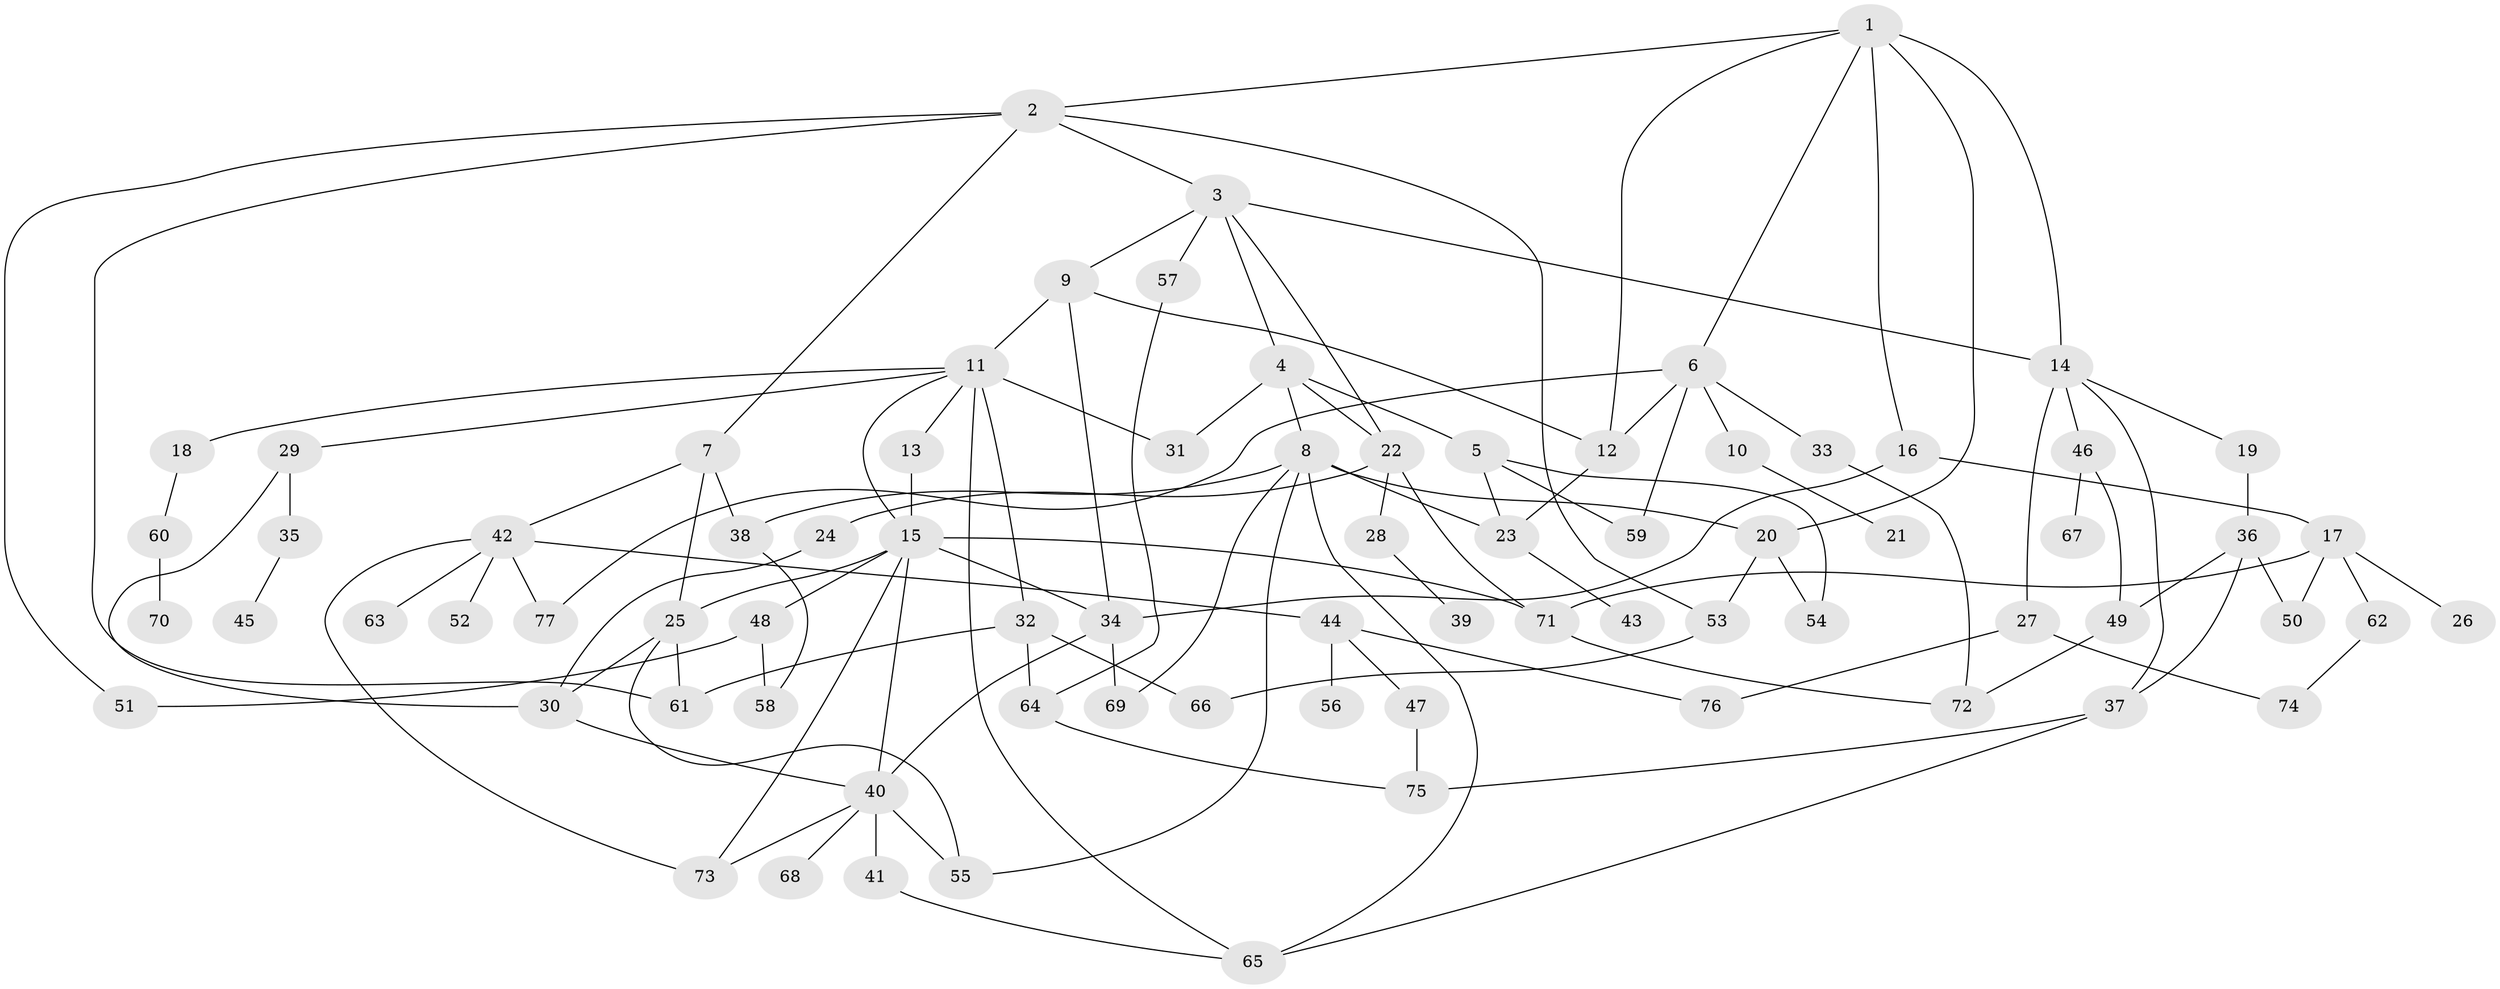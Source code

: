 // original degree distribution, {6: 0.0625, 5: 0.046875, 4: 0.1171875, 2: 0.28125, 10: 0.0078125, 3: 0.234375, 7: 0.015625, 1: 0.234375}
// Generated by graph-tools (version 1.1) at 2025/48/03/04/25 22:48:51]
// undirected, 77 vertices, 122 edges
graph export_dot {
  node [color=gray90,style=filled];
  1;
  2;
  3;
  4;
  5;
  6;
  7;
  8;
  9;
  10;
  11;
  12;
  13;
  14;
  15;
  16;
  17;
  18;
  19;
  20;
  21;
  22;
  23;
  24;
  25;
  26;
  27;
  28;
  29;
  30;
  31;
  32;
  33;
  34;
  35;
  36;
  37;
  38;
  39;
  40;
  41;
  42;
  43;
  44;
  45;
  46;
  47;
  48;
  49;
  50;
  51;
  52;
  53;
  54;
  55;
  56;
  57;
  58;
  59;
  60;
  61;
  62;
  63;
  64;
  65;
  66;
  67;
  68;
  69;
  70;
  71;
  72;
  73;
  74;
  75;
  76;
  77;
  1 -- 2 [weight=1.0];
  1 -- 6 [weight=1.0];
  1 -- 12 [weight=1.0];
  1 -- 14 [weight=1.0];
  1 -- 16 [weight=1.0];
  1 -- 20 [weight=1.0];
  2 -- 3 [weight=1.0];
  2 -- 7 [weight=1.0];
  2 -- 51 [weight=1.0];
  2 -- 53 [weight=1.0];
  2 -- 61 [weight=1.0];
  3 -- 4 [weight=1.0];
  3 -- 9 [weight=1.0];
  3 -- 14 [weight=1.0];
  3 -- 22 [weight=1.0];
  3 -- 57 [weight=1.0];
  4 -- 5 [weight=1.0];
  4 -- 8 [weight=1.0];
  4 -- 22 [weight=1.0];
  4 -- 31 [weight=1.0];
  5 -- 23 [weight=1.0];
  5 -- 54 [weight=1.0];
  5 -- 59 [weight=1.0];
  6 -- 10 [weight=1.0];
  6 -- 12 [weight=1.0];
  6 -- 33 [weight=1.0];
  6 -- 59 [weight=1.0];
  6 -- 77 [weight=1.0];
  7 -- 25 [weight=1.0];
  7 -- 38 [weight=1.0];
  7 -- 42 [weight=1.0];
  8 -- 20 [weight=1.0];
  8 -- 23 [weight=1.0];
  8 -- 38 [weight=1.0];
  8 -- 55 [weight=2.0];
  8 -- 65 [weight=1.0];
  8 -- 69 [weight=1.0];
  9 -- 11 [weight=2.0];
  9 -- 12 [weight=1.0];
  9 -- 34 [weight=1.0];
  10 -- 21 [weight=1.0];
  11 -- 13 [weight=1.0];
  11 -- 15 [weight=1.0];
  11 -- 18 [weight=1.0];
  11 -- 29 [weight=1.0];
  11 -- 31 [weight=1.0];
  11 -- 32 [weight=1.0];
  11 -- 65 [weight=1.0];
  12 -- 23 [weight=1.0];
  13 -- 15 [weight=1.0];
  14 -- 19 [weight=1.0];
  14 -- 27 [weight=1.0];
  14 -- 37 [weight=1.0];
  14 -- 46 [weight=1.0];
  15 -- 25 [weight=1.0];
  15 -- 34 [weight=1.0];
  15 -- 40 [weight=1.0];
  15 -- 48 [weight=1.0];
  15 -- 71 [weight=1.0];
  15 -- 73 [weight=1.0];
  16 -- 17 [weight=1.0];
  16 -- 34 [weight=1.0];
  17 -- 26 [weight=1.0];
  17 -- 50 [weight=1.0];
  17 -- 62 [weight=1.0];
  17 -- 71 [weight=1.0];
  18 -- 60 [weight=1.0];
  19 -- 36 [weight=1.0];
  20 -- 53 [weight=1.0];
  20 -- 54 [weight=1.0];
  22 -- 24 [weight=1.0];
  22 -- 28 [weight=1.0];
  22 -- 71 [weight=1.0];
  23 -- 43 [weight=1.0];
  24 -- 30 [weight=1.0];
  25 -- 30 [weight=1.0];
  25 -- 55 [weight=1.0];
  25 -- 61 [weight=1.0];
  27 -- 74 [weight=1.0];
  27 -- 76 [weight=1.0];
  28 -- 39 [weight=1.0];
  29 -- 30 [weight=1.0];
  29 -- 35 [weight=1.0];
  30 -- 40 [weight=1.0];
  32 -- 61 [weight=1.0];
  32 -- 64 [weight=1.0];
  32 -- 66 [weight=2.0];
  33 -- 72 [weight=1.0];
  34 -- 40 [weight=2.0];
  34 -- 69 [weight=1.0];
  35 -- 45 [weight=1.0];
  36 -- 37 [weight=1.0];
  36 -- 49 [weight=2.0];
  36 -- 50 [weight=1.0];
  37 -- 65 [weight=1.0];
  37 -- 75 [weight=1.0];
  38 -- 58 [weight=1.0];
  40 -- 41 [weight=1.0];
  40 -- 55 [weight=1.0];
  40 -- 68 [weight=1.0];
  40 -- 73 [weight=1.0];
  41 -- 65 [weight=1.0];
  42 -- 44 [weight=1.0];
  42 -- 52 [weight=1.0];
  42 -- 63 [weight=1.0];
  42 -- 73 [weight=1.0];
  42 -- 77 [weight=1.0];
  44 -- 47 [weight=1.0];
  44 -- 56 [weight=1.0];
  44 -- 76 [weight=1.0];
  46 -- 49 [weight=1.0];
  46 -- 67 [weight=1.0];
  47 -- 75 [weight=1.0];
  48 -- 51 [weight=1.0];
  48 -- 58 [weight=1.0];
  49 -- 72 [weight=1.0];
  53 -- 66 [weight=1.0];
  57 -- 64 [weight=1.0];
  60 -- 70 [weight=1.0];
  62 -- 74 [weight=1.0];
  64 -- 75 [weight=1.0];
  71 -- 72 [weight=1.0];
}
